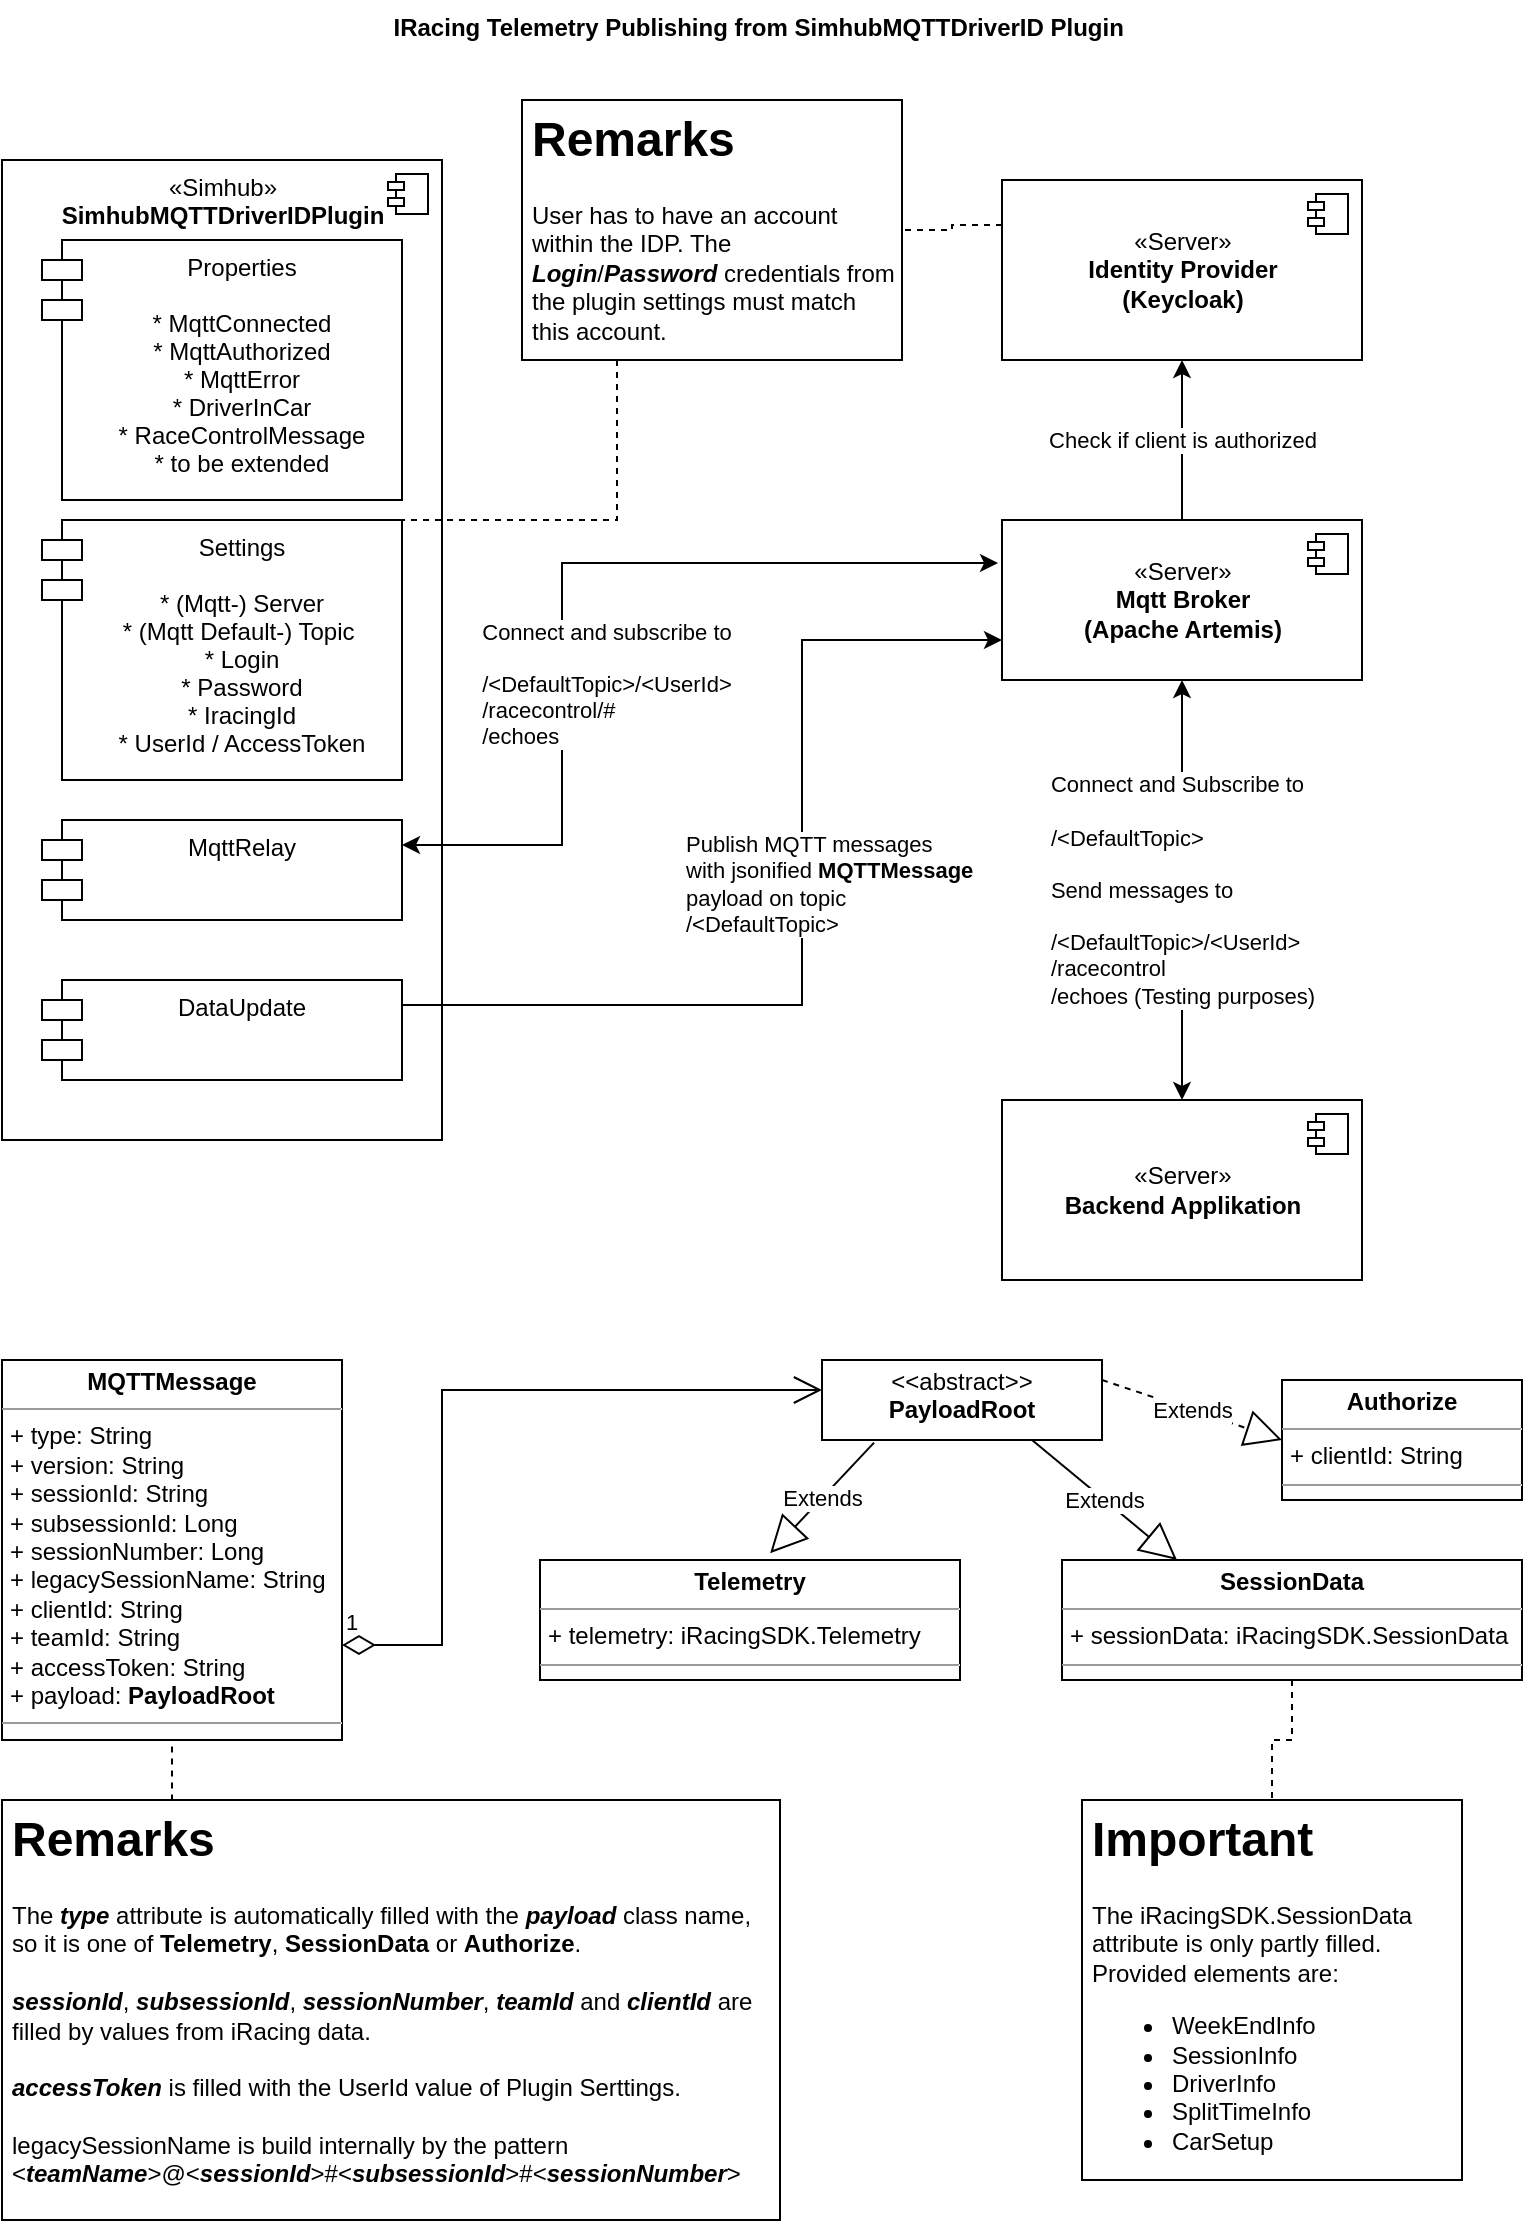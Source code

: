 <mxfile version="17.5.0" type="github">
  <diagram id="ZA4WhcHR0eJYWrGIet5F" name="Page-1">
    <mxGraphModel dx="1629" dy="1052" grid="1" gridSize="10" guides="1" tooltips="1" connect="1" arrows="1" fold="1" page="1" pageScale="1" pageWidth="827" pageHeight="1169" math="0" shadow="0">
      <root>
        <mxCell id="0" />
        <mxCell id="1" parent="0" />
        <mxCell id="aegnEWEIJVNlGsq-hngG-1" value="«Simhub»&lt;br&gt;&lt;b&gt;SimhubMQTTDriverIDPlugin&lt;/b&gt;" style="html=1;dropTarget=0;labelPosition=center;verticalLabelPosition=middle;align=center;verticalAlign=top;" parent="1" vertex="1">
          <mxGeometry x="40" y="120" width="220" height="490" as="geometry" />
        </mxCell>
        <mxCell id="aegnEWEIJVNlGsq-hngG-2" value="" style="shape=module;jettyWidth=8;jettyHeight=4;" parent="aegnEWEIJVNlGsq-hngG-1" vertex="1">
          <mxGeometry x="1" width="20" height="20" relative="1" as="geometry">
            <mxPoint x="-27" y="7" as="offset" />
          </mxGeometry>
        </mxCell>
        <mxCell id="wVuGDqA5NguN4GWopvMv-1" value="Properties&#xa;&#xa;* MqttConnected&#xa;* MqttAuthorized&#xa;* MqttError&#xa;* DriverInCar&#xa;* RaceControlMessage&#xa;* to be extended" style="shape=module;align=left;spacingLeft=20;align=center;verticalAlign=top;labelPosition=center;verticalLabelPosition=middle;" vertex="1" parent="1">
          <mxGeometry x="60" y="160" width="180" height="130" as="geometry" />
        </mxCell>
        <mxCell id="wVuGDqA5NguN4GWopvMv-36" style="edgeStyle=orthogonalEdgeStyle;rounded=0;orthogonalLoop=1;jettySize=auto;html=1;exitX=1;exitY=0.25;exitDx=0;exitDy=0;entryX=0;entryY=0.75;entryDx=0;entryDy=0;startArrow=none;startFill=0;endArrow=classic;endFill=1;" edge="1" parent="1" source="wVuGDqA5NguN4GWopvMv-4" target="wVuGDqA5NguN4GWopvMv-6">
          <mxGeometry relative="1" as="geometry">
            <Array as="points">
              <mxPoint x="440" y="543" />
              <mxPoint x="440" y="360" />
            </Array>
          </mxGeometry>
        </mxCell>
        <mxCell id="wVuGDqA5NguN4GWopvMv-37" value="&lt;div&gt;Publish MQTT messages&lt;/div&gt;&lt;div&gt;with jsonified&amp;nbsp;&lt;b&gt;MQTTMessage&lt;/b&gt;&lt;/div&gt;&lt;div&gt;payload on topic&lt;/div&gt;&lt;div&gt;/&amp;lt;DefaultTopic&amp;gt;&lt;/div&gt;" style="edgeLabel;html=1;align=left;verticalAlign=middle;resizable=0;points=[];" vertex="1" connectable="0" parent="wVuGDqA5NguN4GWopvMv-36">
          <mxGeometry x="0.079" relative="1" as="geometry">
            <mxPoint x="-60" as="offset" />
          </mxGeometry>
        </mxCell>
        <mxCell id="wVuGDqA5NguN4GWopvMv-4" value="DataUpdate" style="shape=module;align=left;spacingLeft=20;align=center;verticalAlign=top;html=0;" vertex="1" parent="1">
          <mxGeometry x="60" y="530" width="180" height="50" as="geometry" />
        </mxCell>
        <mxCell id="wVuGDqA5NguN4GWopvMv-9" style="edgeStyle=orthogonalEdgeStyle;rounded=0;orthogonalLoop=1;jettySize=auto;html=1;entryX=-0.011;entryY=0.269;entryDx=0;entryDy=0;entryPerimeter=0;exitX=1;exitY=0.25;exitDx=0;exitDy=0;startArrow=classic;startFill=1;" edge="1" parent="1" source="wVuGDqA5NguN4GWopvMv-5" target="wVuGDqA5NguN4GWopvMv-6">
          <mxGeometry relative="1" as="geometry">
            <Array as="points">
              <mxPoint x="320" y="463" />
              <mxPoint x="320" y="322" />
            </Array>
          </mxGeometry>
        </mxCell>
        <mxCell id="wVuGDqA5NguN4GWopvMv-10" value="&lt;div style=&quot;text-align: left&quot;&gt;Connect and subscribe to&lt;br&gt;&lt;br&gt;&lt;/div&gt;&lt;div style=&quot;text-align: left&quot;&gt;/&amp;lt;DefaultTopic&amp;gt;/&amp;lt;UserId&amp;gt;&lt;/div&gt;&lt;div style=&quot;text-align: left&quot;&gt;/racecontrol/#&lt;/div&gt;&lt;div style=&quot;text-align: left&quot;&gt;/echoes&lt;/div&gt;" style="edgeLabel;html=1;align=center;verticalAlign=middle;resizable=0;points=[];" vertex="1" connectable="0" parent="wVuGDqA5NguN4GWopvMv-9">
          <mxGeometry x="0.131" y="-2" relative="1" as="geometry">
            <mxPoint x="-6" y="58" as="offset" />
          </mxGeometry>
        </mxCell>
        <mxCell id="wVuGDqA5NguN4GWopvMv-5" value="MqttRelay" style="shape=module;align=left;spacingLeft=20;align=center;verticalAlign=top;html=0;" vertex="1" parent="1">
          <mxGeometry x="60" y="450" width="180" height="50" as="geometry" />
        </mxCell>
        <mxCell id="wVuGDqA5NguN4GWopvMv-14" value="Check if client is authorized" style="edgeStyle=orthogonalEdgeStyle;rounded=0;orthogonalLoop=1;jettySize=auto;html=1;exitX=0.5;exitY=0;exitDx=0;exitDy=0;" edge="1" parent="1" source="wVuGDqA5NguN4GWopvMv-6" target="wVuGDqA5NguN4GWopvMv-12">
          <mxGeometry relative="1" as="geometry" />
        </mxCell>
        <mxCell id="wVuGDqA5NguN4GWopvMv-6" value="«Server»&lt;br&gt;&lt;b&gt;Mqtt Broker&lt;br&gt;(Apache Artemis)&lt;br&gt;&lt;/b&gt;" style="html=1;dropTarget=0;verticalAlign=middle;" vertex="1" parent="1">
          <mxGeometry x="540" y="300" width="180" height="80" as="geometry" />
        </mxCell>
        <mxCell id="wVuGDqA5NguN4GWopvMv-7" value="" style="shape=module;jettyWidth=8;jettyHeight=4;html=0;" vertex="1" parent="wVuGDqA5NguN4GWopvMv-6">
          <mxGeometry x="1" width="20" height="20" relative="1" as="geometry">
            <mxPoint x="-27" y="7" as="offset" />
          </mxGeometry>
        </mxCell>
        <mxCell id="wVuGDqA5NguN4GWopvMv-8" value="Settings&#xa;&#xa;* (Mqtt-) Server&#xa;* (Mqtt Default-) Topic &#xa;* Login&#xa;* Password&#xa;* IracingId&#xa;* UserId / AccessToken" style="shape=module;align=left;spacingLeft=20;align=center;verticalAlign=top;labelPosition=center;verticalLabelPosition=middle;" vertex="1" parent="1">
          <mxGeometry x="60" y="300" width="180" height="130" as="geometry" />
        </mxCell>
        <mxCell id="wVuGDqA5NguN4GWopvMv-39" style="edgeStyle=orthogonalEdgeStyle;rounded=0;orthogonalLoop=1;jettySize=auto;html=1;exitX=0;exitY=0.25;exitDx=0;exitDy=0;entryX=1;entryY=0.5;entryDx=0;entryDy=0;startArrow=none;startFill=0;endArrow=none;endFill=0;dashed=1;" edge="1" parent="1" source="wVuGDqA5NguN4GWopvMv-12" target="wVuGDqA5NguN4GWopvMv-38">
          <mxGeometry relative="1" as="geometry" />
        </mxCell>
        <mxCell id="wVuGDqA5NguN4GWopvMv-12" value="«Server»&lt;br&gt;&lt;b&gt;Identity Provider&lt;br&gt;(Keycloak)&lt;br&gt;&lt;/b&gt;" style="html=1;dropTarget=0;" vertex="1" parent="1">
          <mxGeometry x="540" y="130" width="180" height="90" as="geometry" />
        </mxCell>
        <mxCell id="wVuGDqA5NguN4GWopvMv-13" value="" style="shape=module;jettyWidth=8;jettyHeight=4;html=0;" vertex="1" parent="wVuGDqA5NguN4GWopvMv-12">
          <mxGeometry x="1" width="20" height="20" relative="1" as="geometry">
            <mxPoint x="-27" y="7" as="offset" />
          </mxGeometry>
        </mxCell>
        <mxCell id="wVuGDqA5NguN4GWopvMv-17" value="&lt;div style=&quot;text-align: left&quot;&gt;Connect and Subscribe to&lt;/div&gt;&lt;div style=&quot;text-align: left&quot;&gt;&lt;br&gt;&lt;/div&gt;&lt;div style=&quot;text-align: left&quot;&gt;/&amp;lt;DefaultTopic&amp;gt;&lt;/div&gt;&lt;div style=&quot;text-align: left&quot;&gt;&lt;br&gt;&lt;/div&gt;&lt;div style=&quot;text-align: left&quot;&gt;Send messages to&amp;nbsp;&lt;/div&gt;&lt;div style=&quot;text-align: left&quot;&gt;&lt;br&gt;&lt;/div&gt;&lt;div style=&quot;text-align: left&quot;&gt;/&amp;lt;DefaultTopic&amp;gt;/&amp;lt;UserId&amp;gt;&lt;/div&gt;&lt;div style=&quot;text-align: left&quot;&gt;/racecontrol&lt;/div&gt;&lt;div style=&quot;text-align: left&quot;&gt;/echoes (Testing purposes)&lt;/div&gt;" style="edgeStyle=orthogonalEdgeStyle;rounded=0;orthogonalLoop=1;jettySize=auto;html=1;exitX=0.5;exitY=0;exitDx=0;exitDy=0;startArrow=classic;startFill=1;" edge="1" parent="1" source="wVuGDqA5NguN4GWopvMv-15" target="wVuGDqA5NguN4GWopvMv-6">
          <mxGeometry relative="1" as="geometry" />
        </mxCell>
        <mxCell id="wVuGDqA5NguN4GWopvMv-15" value="«Server»&lt;br&gt;&lt;b&gt;Backend Applikation&lt;/b&gt;" style="html=1;dropTarget=0;" vertex="1" parent="1">
          <mxGeometry x="540" y="590" width="180" height="90" as="geometry" />
        </mxCell>
        <mxCell id="wVuGDqA5NguN4GWopvMv-16" value="" style="shape=module;jettyWidth=8;jettyHeight=4;html=0;" vertex="1" parent="wVuGDqA5NguN4GWopvMv-15">
          <mxGeometry x="1" width="20" height="20" relative="1" as="geometry">
            <mxPoint x="-27" y="7" as="offset" />
          </mxGeometry>
        </mxCell>
        <mxCell id="wVuGDqA5NguN4GWopvMv-18" value="IRacing Telemetry Publishing from SimhubMQTTDriverID Plugin " style="text;align=center;fontStyle=1;verticalAlign=middle;spacingLeft=3;spacingRight=3;strokeColor=none;rotatable=0;points=[[0,0.5],[1,0.5]];portConstraint=eastwest;html=0;" vertex="1" parent="1">
          <mxGeometry x="40" y="40" width="760" height="26" as="geometry" />
        </mxCell>
        <mxCell id="wVuGDqA5NguN4GWopvMv-19" value="&lt;p style=&quot;margin: 0px ; margin-top: 4px ; text-align: center&quot;&gt;&lt;b&gt;MQTTMessage&lt;/b&gt;&lt;/p&gt;&lt;hr size=&quot;1&quot;&gt;&lt;p style=&quot;margin: 0px ; margin-left: 4px&quot;&gt;+ type: String&lt;/p&gt;&lt;p style=&quot;margin: 0px ; margin-left: 4px&quot;&gt;+ version: String&lt;/p&gt;&lt;p style=&quot;margin: 0px ; margin-left: 4px&quot;&gt;+ sessionId: String&lt;/p&gt;&lt;p style=&quot;margin: 0px ; margin-left: 4px&quot;&gt;+ subsessionId: Long&lt;/p&gt;&lt;p style=&quot;margin: 0px ; margin-left: 4px&quot;&gt;+ sessionNumber: Long&lt;/p&gt;&lt;p style=&quot;margin: 0px ; margin-left: 4px&quot;&gt;+ legacySessionName: String&lt;/p&gt;&lt;p style=&quot;margin: 0px ; margin-left: 4px&quot;&gt;+ clientId: String&lt;/p&gt;&lt;p style=&quot;margin: 0px ; margin-left: 4px&quot;&gt;+ teamId: String&lt;/p&gt;&lt;p style=&quot;margin: 0px ; margin-left: 4px&quot;&gt;+ accessToken: String&lt;/p&gt;&lt;p style=&quot;margin: 0px ; margin-left: 4px&quot;&gt;+ payload: &lt;b&gt;PayloadRoot&lt;/b&gt;&lt;/p&gt;&lt;hr size=&quot;1&quot;&gt;&lt;p style=&quot;margin: 0px ; margin-left: 4px&quot;&gt;&lt;br&gt;&lt;/p&gt;" style="verticalAlign=top;align=left;overflow=fill;fontSize=12;fontFamily=Helvetica;html=1;" vertex="1" parent="1">
          <mxGeometry x="40" y="720" width="170" height="190" as="geometry" />
        </mxCell>
        <mxCell id="wVuGDqA5NguN4GWopvMv-23" value="&lt;p style=&quot;margin: 0px ; margin-top: 4px ; text-align: center&quot;&gt;&amp;lt;&amp;lt;abstract&amp;gt;&amp;gt;&lt;br&gt;&lt;b&gt;PayloadRoot&lt;/b&gt;&lt;/p&gt;" style="verticalAlign=top;align=left;overflow=fill;fontSize=12;fontFamily=Helvetica;html=1;" vertex="1" parent="1">
          <mxGeometry x="450" y="720" width="140" height="40" as="geometry" />
        </mxCell>
        <mxCell id="wVuGDqA5NguN4GWopvMv-25" value="&lt;p style=&quot;margin: 0px ; margin-top: 4px ; text-align: center&quot;&gt;&lt;b&gt;Telemetry&lt;/b&gt;&lt;/p&gt;&lt;hr size=&quot;1&quot;&gt;&lt;p style=&quot;margin: 0px ; margin-left: 4px&quot;&gt;+ telemetry: iRacingSDK.Telemetry&lt;/p&gt;&lt;hr size=&quot;1&quot;&gt;&lt;p style=&quot;margin: 0px ; margin-left: 4px&quot;&gt;&lt;/p&gt;" style="verticalAlign=top;align=left;overflow=fill;fontSize=12;fontFamily=Helvetica;html=1;" vertex="1" parent="1">
          <mxGeometry x="309" y="820" width="210" height="60" as="geometry" />
        </mxCell>
        <mxCell id="wVuGDqA5NguN4GWopvMv-26" value="1" style="endArrow=open;html=1;endSize=12;startArrow=diamondThin;startSize=14;startFill=0;edgeStyle=orthogonalEdgeStyle;align=left;verticalAlign=bottom;rounded=0;exitX=1;exitY=0.75;exitDx=0;exitDy=0;" edge="1" parent="1" source="wVuGDqA5NguN4GWopvMv-19" target="wVuGDqA5NguN4GWopvMv-23">
          <mxGeometry x="-1" y="3" relative="1" as="geometry">
            <mxPoint x="330" y="680" as="sourcePoint" />
            <mxPoint x="490" y="680" as="targetPoint" />
            <Array as="points">
              <mxPoint x="260" y="863" />
              <mxPoint x="260" y="735" />
            </Array>
          </mxGeometry>
        </mxCell>
        <mxCell id="wVuGDqA5NguN4GWopvMv-27" value="Extends" style="endArrow=block;endSize=16;endFill=0;html=1;rounded=0;exitX=0.186;exitY=1.033;exitDx=0;exitDy=0;exitPerimeter=0;entryX=0.548;entryY=-0.057;entryDx=0;entryDy=0;entryPerimeter=0;" edge="1" parent="1" source="wVuGDqA5NguN4GWopvMv-23" target="wVuGDqA5NguN4GWopvMv-25">
          <mxGeometry width="160" relative="1" as="geometry">
            <mxPoint x="330" y="680" as="sourcePoint" />
            <mxPoint x="490" y="790" as="targetPoint" />
          </mxGeometry>
        </mxCell>
        <mxCell id="wVuGDqA5NguN4GWopvMv-31" style="edgeStyle=orthogonalEdgeStyle;rounded=0;orthogonalLoop=1;jettySize=auto;html=1;exitX=0.5;exitY=1;exitDx=0;exitDy=0;startArrow=none;startFill=0;endArrow=none;endFill=0;dashed=1;" edge="1" parent="1" source="wVuGDqA5NguN4GWopvMv-28" target="wVuGDqA5NguN4GWopvMv-30">
          <mxGeometry relative="1" as="geometry" />
        </mxCell>
        <mxCell id="wVuGDqA5NguN4GWopvMv-28" value="&lt;p style=&quot;margin: 0px ; margin-top: 4px ; text-align: center&quot;&gt;&lt;b&gt;SessionData&lt;/b&gt;&lt;/p&gt;&lt;hr size=&quot;1&quot;&gt;&lt;p style=&quot;margin: 0px ; margin-left: 4px&quot;&gt;+ sessionData: iRacingSDK.SessionData&lt;/p&gt;&lt;hr size=&quot;1&quot;&gt;&lt;p style=&quot;margin: 0px ; margin-left: 4px&quot;&gt;&lt;/p&gt;" style="verticalAlign=top;align=left;overflow=fill;fontSize=12;fontFamily=Helvetica;html=1;" vertex="1" parent="1">
          <mxGeometry x="570" y="820" width="230" height="60" as="geometry" />
        </mxCell>
        <mxCell id="wVuGDqA5NguN4GWopvMv-29" value="Extends" style="endArrow=block;endSize=16;endFill=0;html=1;rounded=0;entryX=0.25;entryY=0;entryDx=0;entryDy=0;exitX=0.75;exitY=1;exitDx=0;exitDy=0;" edge="1" parent="1" source="wVuGDqA5NguN4GWopvMv-23" target="wVuGDqA5NguN4GWopvMv-28">
          <mxGeometry width="160" relative="1" as="geometry">
            <mxPoint x="330" y="680" as="sourcePoint" />
            <mxPoint x="490" y="680" as="targetPoint" />
          </mxGeometry>
        </mxCell>
        <mxCell id="wVuGDqA5NguN4GWopvMv-30" value="&lt;h1&gt;Important&lt;/h1&gt;&lt;p&gt;The iRacingSDK.SessionData attribute&amp;nbsp;is only partly filled.&lt;br&gt;Provided elements are:&lt;br&gt;&lt;ul&gt;&lt;li&gt;WeekEndInfo&lt;/li&gt;&lt;li&gt;SessionInfo&lt;/li&gt;&lt;li&gt;DriverInfo&lt;/li&gt;&lt;li&gt;SplitTimeInfo&lt;/li&gt;&lt;li&gt;CarSetup&lt;/li&gt;&lt;/ul&gt;&lt;/p&gt;" style="text;html=1;strokeColor=default;fillColor=none;spacing=5;spacingTop=-20;whiteSpace=wrap;overflow=hidden;rounded=0;" vertex="1" parent="1">
          <mxGeometry x="580" y="940" width="190" height="190" as="geometry" />
        </mxCell>
        <mxCell id="wVuGDqA5NguN4GWopvMv-32" value="&lt;p style=&quot;margin: 0px ; margin-top: 4px ; text-align: center&quot;&gt;&lt;b&gt;Authorize&lt;/b&gt;&lt;/p&gt;&lt;hr size=&quot;1&quot;&gt;&lt;p style=&quot;margin: 0px ; margin-left: 4px&quot;&gt;+ clientId: String&lt;/p&gt;&lt;hr size=&quot;1&quot;&gt;&lt;p style=&quot;margin: 0px ; margin-left: 4px&quot;&gt;&lt;/p&gt;" style="verticalAlign=top;align=left;overflow=fill;fontSize=12;fontFamily=Helvetica;html=1;" vertex="1" parent="1">
          <mxGeometry x="680" y="730" width="120" height="60" as="geometry" />
        </mxCell>
        <mxCell id="wVuGDqA5NguN4GWopvMv-33" value="Extends" style="endArrow=block;endSize=16;endFill=0;html=1;rounded=0;dashed=1;entryX=0;entryY=0.5;entryDx=0;entryDy=0;" edge="1" parent="1" target="wVuGDqA5NguN4GWopvMv-32">
          <mxGeometry width="160" relative="1" as="geometry">
            <mxPoint x="590" y="730" as="sourcePoint" />
            <mxPoint x="490" y="680" as="targetPoint" />
          </mxGeometry>
        </mxCell>
        <mxCell id="wVuGDqA5NguN4GWopvMv-35" style="edgeStyle=orthogonalEdgeStyle;rounded=0;orthogonalLoop=1;jettySize=auto;html=1;exitX=0.25;exitY=0;exitDx=0;exitDy=0;entryX=0.5;entryY=1;entryDx=0;entryDy=0;dashed=1;startArrow=none;startFill=0;endArrow=none;endFill=0;" edge="1" parent="1" source="wVuGDqA5NguN4GWopvMv-34" target="wVuGDqA5NguN4GWopvMv-19">
          <mxGeometry relative="1" as="geometry" />
        </mxCell>
        <mxCell id="wVuGDqA5NguN4GWopvMv-34" value="&lt;h1&gt;Remarks&lt;/h1&gt;&lt;div&gt;The &lt;i&gt;&lt;b&gt;type&lt;/b&gt;&lt;/i&gt; attribute is automatically filled with the &lt;b&gt;&lt;i&gt;payload&lt;/i&gt;&lt;/b&gt; class name, so it is one of &lt;b&gt;Telemetry&lt;/b&gt;, &lt;b&gt;SessionData&lt;/b&gt; or &lt;b&gt;Authorize&lt;/b&gt;.&lt;br&gt;&lt;br&gt;&lt;i&gt;&lt;b&gt;sessionId&lt;/b&gt;&lt;/i&gt;, &lt;i&gt;&lt;b&gt;subsessionId&lt;/b&gt;&lt;/i&gt;, &lt;i&gt;&lt;b&gt;sessionNumber&lt;/b&gt;&lt;/i&gt;, &lt;i&gt;&lt;b&gt;teamId&lt;/b&gt;&lt;/i&gt; and &lt;i&gt;&lt;b&gt;clientId&lt;/b&gt;&lt;/i&gt; are filled by values from iRacing data.&lt;br&gt;&lt;br&gt;&lt;b&gt;&lt;i&gt;accessToken&lt;/i&gt;&lt;/b&gt; is filled with the UserId value of Plugin Serttings.&lt;br&gt;&lt;br&gt;legacySessionName is build internally by the pattern &amp;lt;&lt;b&gt;&lt;i&gt;teamName&lt;/i&gt;&lt;/b&gt;&amp;gt;@&amp;lt;&lt;b&gt;&lt;i&gt;sessionId&lt;/i&gt;&lt;/b&gt;&amp;gt;#&amp;lt;&lt;b&gt;&lt;i&gt;subsessionId&lt;/i&gt;&lt;/b&gt;&amp;gt;#&amp;lt;&lt;b&gt;&lt;i&gt;sessionNumber&lt;/i&gt;&lt;/b&gt;&amp;gt;&lt;/div&gt;" style="text;html=1;strokeColor=default;fillColor=none;spacing=5;spacingTop=-20;whiteSpace=wrap;overflow=hidden;rounded=0;" vertex="1" parent="1">
          <mxGeometry x="40" y="940" width="389" height="210" as="geometry" />
        </mxCell>
        <mxCell id="wVuGDqA5NguN4GWopvMv-40" style="edgeStyle=orthogonalEdgeStyle;rounded=0;orthogonalLoop=1;jettySize=auto;html=1;exitX=0.25;exitY=1;exitDx=0;exitDy=0;dashed=1;startArrow=none;startFill=0;endArrow=none;endFill=0;entryX=1;entryY=0;entryDx=0;entryDy=0;" edge="1" parent="1" source="wVuGDqA5NguN4GWopvMv-38" target="wVuGDqA5NguN4GWopvMv-8">
          <mxGeometry relative="1" as="geometry">
            <mxPoint x="290" y="260" as="targetPoint" />
            <Array as="points">
              <mxPoint x="348" y="300" />
            </Array>
          </mxGeometry>
        </mxCell>
        <mxCell id="wVuGDqA5NguN4GWopvMv-38" value="&lt;h1&gt;Remarks&lt;/h1&gt;&lt;p&gt;User has to have an account&amp;nbsp;&lt;br&gt;within the IDP. The &lt;b&gt;&lt;i&gt;Login&lt;/i&gt;&lt;/b&gt;/&lt;b&gt;&lt;i&gt;Password&lt;/i&gt;&lt;/b&gt; credentials from&lt;br&gt;the plugin settings must match&amp;nbsp;&lt;br&gt;this account.&lt;/p&gt;" style="text;html=1;strokeColor=default;fillColor=none;spacing=5;spacingTop=-20;whiteSpace=wrap;overflow=hidden;rounded=0;" vertex="1" parent="1">
          <mxGeometry x="300" y="90" width="190" height="130" as="geometry" />
        </mxCell>
      </root>
    </mxGraphModel>
  </diagram>
</mxfile>
